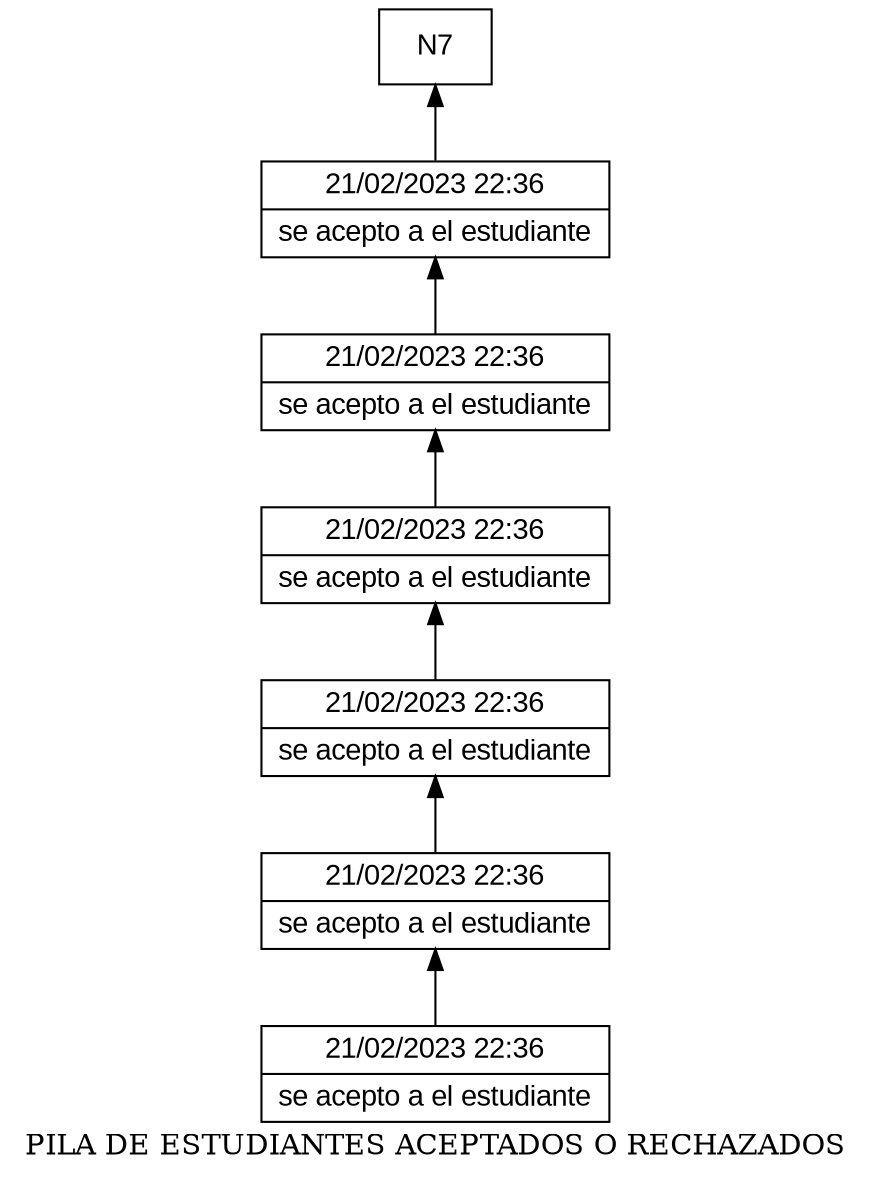 digraph G {
rankdir=BT;
node [shape=box];
node [shape=record fontname=Arial]
label = "PILA DE ESTUDIANTES ACEPTADOS O RECHAZADOS";
N6[label="{21/02/2023      22:36     |se acepto a el estudiante}"];
N1->N2;
N5[label="{21/02/2023      22:36     |se acepto a el estudiante}"];
N2->N3;
N4[label="{21/02/2023      22:36     |se acepto a el estudiante}"];
N3->N4;
N3[label="{21/02/2023      22:36     |se acepto a el estudiante}"];
N4->N5;
N2[label="{21/02/2023      22:36     |se acepto a el estudiante}"];
N5->N6;
N1[label="{21/02/2023      22:36     |se acepto a el estudiante}"];
N6->N7;
}